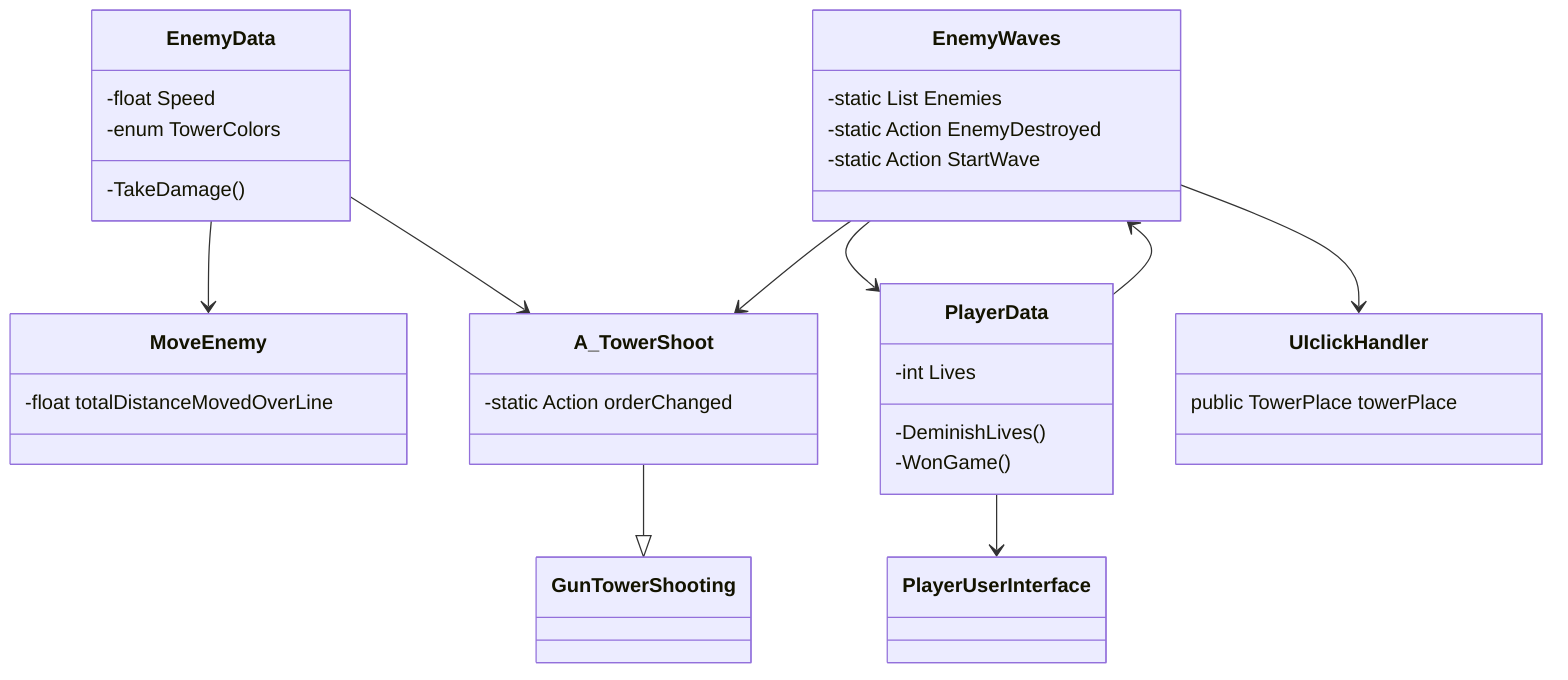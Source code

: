classDiagram 

	EnemyData --> MoveEnemy
	EnemyData --> A_TowerShoot
	EnemyWaves --> PlayerData
	EnemyWaves --> A_TowerShoot
	EnemyWaves --> UIclickHandler
	PlayerData --> PlayerUserInterface
	PlayerData --> EnemyWaves
	A_TowerShoot --|> GunTowerShooting




	class EnemyData{
		-float Speed
		-enum TowerColors
		-TakeDamage()
	}

	class EnemyWaves{
		-static List<GameObject> Enemies
		-static Action<string, GameObject> EnemyDestroyed
		-static Action StartWave
	}

	class MoveEnemy{
		-float totalDistanceMovedOverLine
	}

	class PlayerData{
		-int Lives
		-DeminishLives()
		-WonGame()
	}

	class GunTowerShooting{

	}

	class A_TowerShoot{
		-static Action<GameObject, GameObject> orderChanged
	}

	class UIclickHandler{
		public TowerPlace towerPlace
	}

	class PlayerUserInterface{

	}